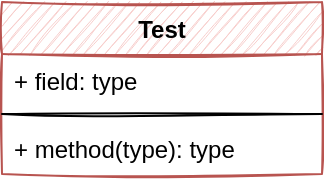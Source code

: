 <mxfile version="13.9.3" type="github">
  <diagram id="j_TUgTCPybJn0abQ1LPr" name="Page-1">
    <mxGraphModel dx="1422" dy="801" grid="1" gridSize="10" guides="1" tooltips="1" connect="1" arrows="1" fold="1" page="1" pageScale="1" pageWidth="827" pageHeight="1169" math="0" shadow="0">
      <root>
        <mxCell id="0" />
        <mxCell id="1" parent="0" />
        <mxCell id="30sx-f1M86BXUhPtuwrM-1" value="Test" style="swimlane;fontStyle=1;align=center;verticalAlign=top;childLayout=stackLayout;horizontal=1;startSize=26;horizontalStack=0;resizeParent=1;resizeParentMax=0;resizeLast=0;collapsible=1;marginBottom=0;sketch=1;fillColor=#f8cecc;strokeColor=#b85450;" parent="1" vertex="1">
          <mxGeometry x="330" y="370" width="160" height="86" as="geometry" />
        </mxCell>
        <mxCell id="30sx-f1M86BXUhPtuwrM-2" value="+ field: type" style="text;strokeColor=none;fillColor=none;align=left;verticalAlign=top;spacingLeft=4;spacingRight=4;overflow=hidden;rotatable=0;points=[[0,0.5],[1,0.5]];portConstraint=eastwest;sketch=1;" parent="30sx-f1M86BXUhPtuwrM-1" vertex="1">
          <mxGeometry y="26" width="160" height="26" as="geometry" />
        </mxCell>
        <mxCell id="30sx-f1M86BXUhPtuwrM-3" value="" style="line;strokeWidth=1;fillColor=none;align=left;verticalAlign=middle;spacingTop=-1;spacingLeft=3;spacingRight=3;rotatable=0;labelPosition=right;points=[];portConstraint=eastwest;sketch=1;" parent="30sx-f1M86BXUhPtuwrM-1" vertex="1">
          <mxGeometry y="52" width="160" height="8" as="geometry" />
        </mxCell>
        <mxCell id="30sx-f1M86BXUhPtuwrM-4" value="+ method(type): type" style="text;strokeColor=none;fillColor=none;align=left;verticalAlign=top;spacingLeft=4;spacingRight=4;overflow=hidden;rotatable=0;points=[[0,0.5],[1,0.5]];portConstraint=eastwest;sketch=1;" parent="30sx-f1M86BXUhPtuwrM-1" vertex="1">
          <mxGeometry y="60" width="160" height="26" as="geometry" />
        </mxCell>
      </root>
    </mxGraphModel>
  </diagram>
</mxfile>
